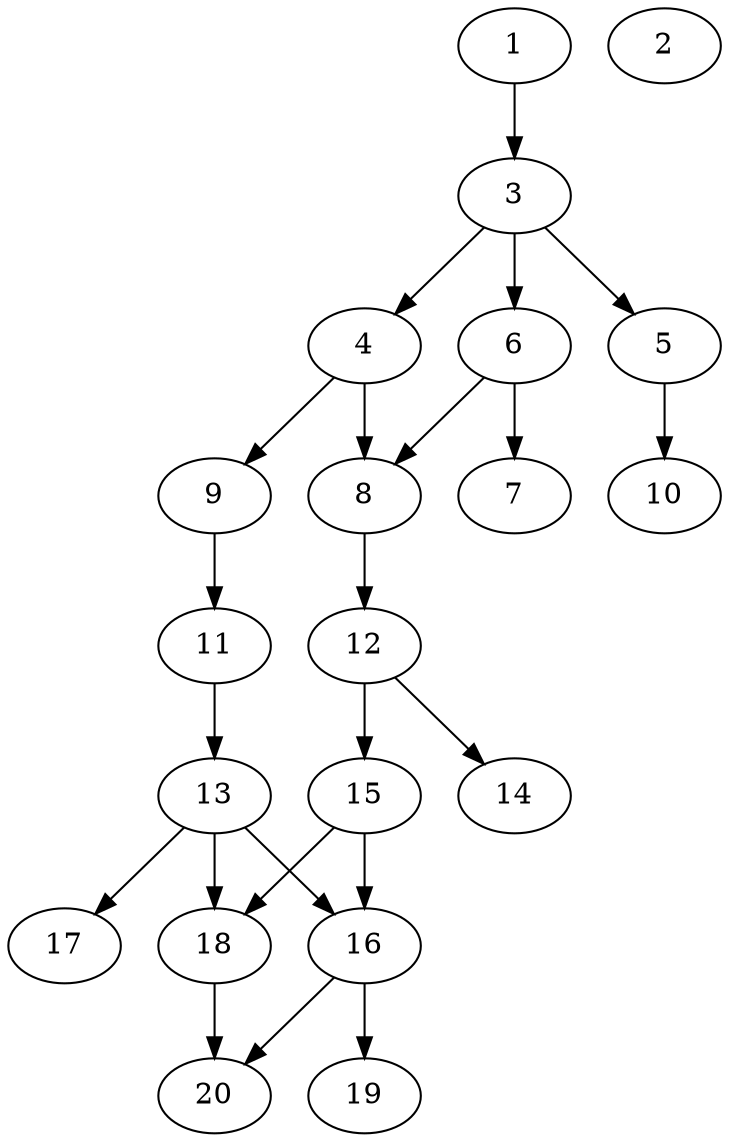 // DAG automatically generated by daggen at Sat Jul 27 15:34:46 2019
// ./daggen --dot -n 20 --ccr 0.5 --fat 0.4 --regular 0.5 --density 0.4 --mindata 5242880 --maxdata 52428800 
digraph G {
  1 [size="22077440", alpha="0.13", expect_size="11038720"] 
  1 -> 3 [size ="11038720"]
  2 [size="43288576", alpha="0.02", expect_size="21644288"] 
  3 [size="15583232", alpha="0.15", expect_size="7791616"] 
  3 -> 4 [size ="7791616"]
  3 -> 5 [size ="7791616"]
  3 -> 6 [size ="7791616"]
  4 [size="63506432", alpha="0.06", expect_size="31753216"] 
  4 -> 8 [size ="31753216"]
  4 -> 9 [size ="31753216"]
  5 [size="82839552", alpha="0.10", expect_size="41419776"] 
  5 -> 10 [size ="41419776"]
  6 [size="52969472", alpha="0.13", expect_size="26484736"] 
  6 -> 7 [size ="26484736"]
  6 -> 8 [size ="26484736"]
  7 [size="82212864", alpha="0.16", expect_size="41106432"] 
  8 [size="46422016", alpha="0.05", expect_size="23211008"] 
  8 -> 12 [size ="23211008"]
  9 [size="54472704", alpha="0.02", expect_size="27236352"] 
  9 -> 11 [size ="27236352"]
  10 [size="94429184", alpha="0.12", expect_size="47214592"] 
  11 [size="71698432", alpha="0.15", expect_size="35849216"] 
  11 -> 13 [size ="35849216"]
  12 [size="39135232", alpha="0.18", expect_size="19567616"] 
  12 -> 14 [size ="19567616"]
  12 -> 15 [size ="19567616"]
  13 [size="50450432", alpha="0.13", expect_size="25225216"] 
  13 -> 16 [size ="25225216"]
  13 -> 17 [size ="25225216"]
  13 -> 18 [size ="25225216"]
  14 [size="27076608", alpha="0.00", expect_size="13538304"] 
  15 [size="55631872", alpha="0.03", expect_size="27815936"] 
  15 -> 16 [size ="27815936"]
  15 -> 18 [size ="27815936"]
  16 [size="101793792", alpha="0.02", expect_size="50896896"] 
  16 -> 19 [size ="50896896"]
  16 -> 20 [size ="50896896"]
  17 [size="67864576", alpha="0.13", expect_size="33932288"] 
  18 [size="48482304", alpha="0.12", expect_size="24241152"] 
  18 -> 20 [size ="24241152"]
  19 [size="70754304", alpha="0.02", expect_size="35377152"] 
  20 [size="78741504", alpha="0.02", expect_size="39370752"] 
}

